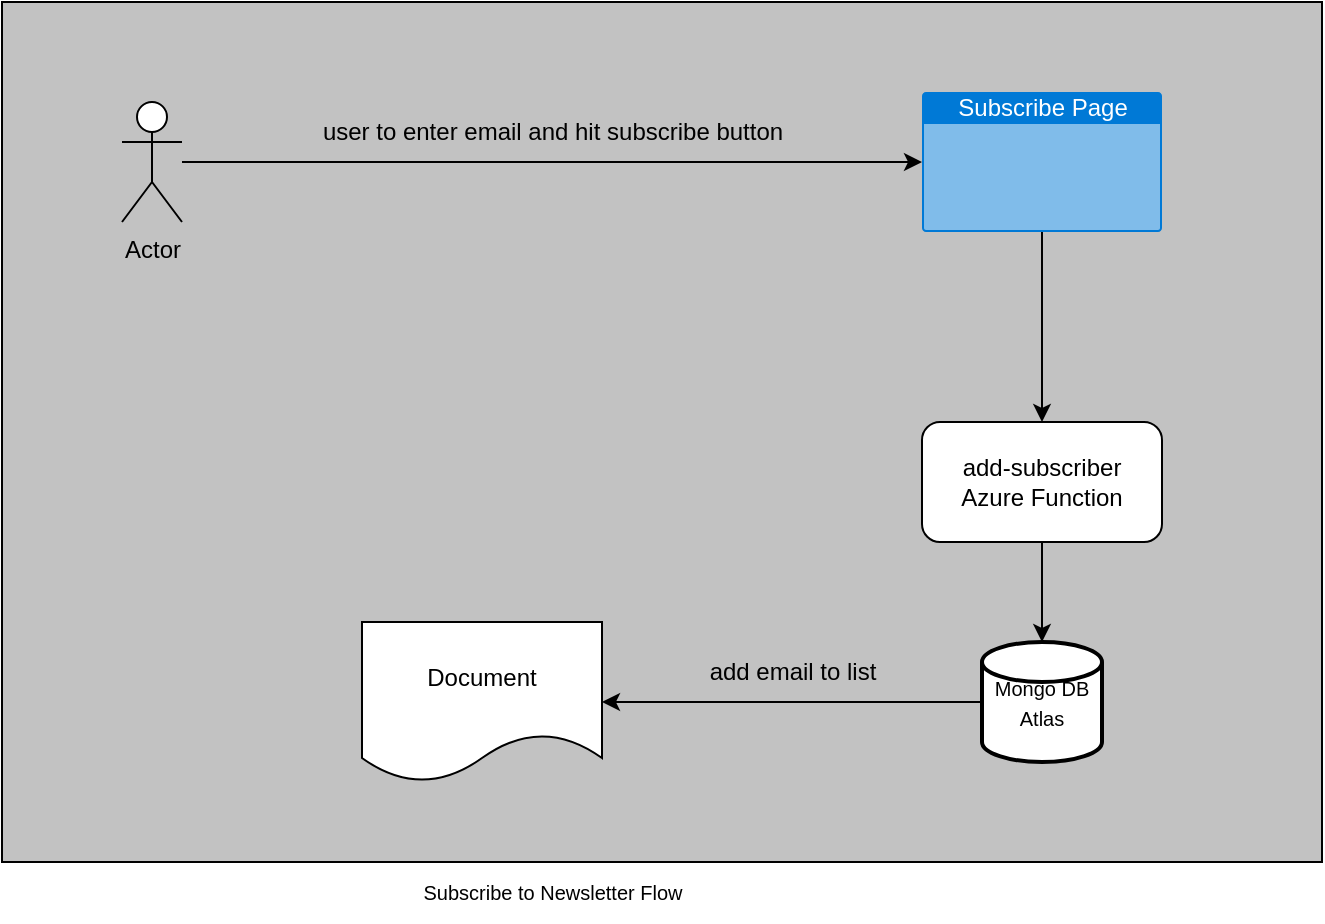 <mxfile version="20.3.0" type="device"><diagram id="5qGHr-6PyRzuCvCbiERK" name="Page-1"><mxGraphModel dx="1188" dy="638" grid="1" gridSize="10" guides="1" tooltips="1" connect="1" arrows="1" fold="1" page="1" pageScale="1" pageWidth="827" pageHeight="1169" math="0" shadow="0"><root><mxCell id="0"/><mxCell id="1" parent="0"/><mxCell id="T3-MXdjSjobmQk-rxyr_-16" value="" style="rounded=0;whiteSpace=wrap;html=1;fontSize=10;fillColor=#C2C2C2;" vertex="1" parent="1"><mxGeometry y="160" width="660" height="430" as="geometry"/></mxCell><mxCell id="T3-MXdjSjobmQk-rxyr_-4" style="edgeStyle=orthogonalEdgeStyle;rounded=0;orthogonalLoop=1;jettySize=auto;html=1;" edge="1" parent="1" source="T3-MXdjSjobmQk-rxyr_-1" target="T3-MXdjSjobmQk-rxyr_-3"><mxGeometry relative="1" as="geometry"/></mxCell><mxCell id="T3-MXdjSjobmQk-rxyr_-1" value="Actor" style="shape=umlActor;verticalLabelPosition=bottom;verticalAlign=top;html=1;outlineConnect=0;" vertex="1" parent="1"><mxGeometry x="60" y="210" width="30" height="60" as="geometry"/></mxCell><mxCell id="T3-MXdjSjobmQk-rxyr_-7" style="edgeStyle=orthogonalEdgeStyle;rounded=0;orthogonalLoop=1;jettySize=auto;html=1;entryX=0.5;entryY=0;entryDx=0;entryDy=0;" edge="1" parent="1" source="T3-MXdjSjobmQk-rxyr_-3" target="T3-MXdjSjobmQk-rxyr_-6"><mxGeometry relative="1" as="geometry"/></mxCell><mxCell id="T3-MXdjSjobmQk-rxyr_-3" value="Subscribe Page" style="html=1;strokeColor=none;fillColor=#0079D6;labelPosition=center;verticalLabelPosition=middle;verticalAlign=top;align=center;fontSize=12;outlineConnect=0;spacingTop=-6;fontColor=#FFFFFF;sketch=0;shape=mxgraph.sitemap.page;" vertex="1" parent="1"><mxGeometry x="460" y="205" width="120" height="70" as="geometry"/></mxCell><mxCell id="T3-MXdjSjobmQk-rxyr_-5" value="user to enter email and hit subscribe button" style="text;html=1;align=center;verticalAlign=middle;resizable=0;points=[];autosize=1;strokeColor=none;fillColor=none;" vertex="1" parent="1"><mxGeometry x="150" y="210" width="250" height="30" as="geometry"/></mxCell><mxCell id="T3-MXdjSjobmQk-rxyr_-9" style="edgeStyle=orthogonalEdgeStyle;rounded=0;orthogonalLoop=1;jettySize=auto;html=1;entryX=0.5;entryY=0;entryDx=0;entryDy=0;entryPerimeter=0;" edge="1" parent="1" source="T3-MXdjSjobmQk-rxyr_-6" target="T3-MXdjSjobmQk-rxyr_-8"><mxGeometry relative="1" as="geometry"/></mxCell><mxCell id="T3-MXdjSjobmQk-rxyr_-6" value="add-subscriber&lt;br&gt;Azure Function" style="rounded=1;whiteSpace=wrap;html=1;" vertex="1" parent="1"><mxGeometry x="460" y="370" width="120" height="60" as="geometry"/></mxCell><mxCell id="T3-MXdjSjobmQk-rxyr_-14" style="edgeStyle=orthogonalEdgeStyle;rounded=0;orthogonalLoop=1;jettySize=auto;html=1;entryX=1;entryY=0.5;entryDx=0;entryDy=0;fontSize=10;" edge="1" parent="1" source="T3-MXdjSjobmQk-rxyr_-8" target="T3-MXdjSjobmQk-rxyr_-10"><mxGeometry relative="1" as="geometry"/></mxCell><mxCell id="T3-MXdjSjobmQk-rxyr_-8" value="&lt;font style=&quot;font-size: 10px;&quot;&gt;Mongo DB&lt;br&gt;Atlas&lt;/font&gt;" style="strokeWidth=2;html=1;shape=mxgraph.flowchart.database;whiteSpace=wrap;" vertex="1" parent="1"><mxGeometry x="490" y="480" width="60" height="60" as="geometry"/></mxCell><mxCell id="T3-MXdjSjobmQk-rxyr_-10" value="Document" style="shape=document;whiteSpace=wrap;html=1;boundedLbl=1;" vertex="1" parent="1"><mxGeometry x="180" y="470" width="120" height="80" as="geometry"/></mxCell><mxCell id="T3-MXdjSjobmQk-rxyr_-12" value="add email to list" style="text;html=1;align=center;verticalAlign=middle;resizable=0;points=[];autosize=1;strokeColor=none;fillColor=none;" vertex="1" parent="1"><mxGeometry x="340" y="480" width="110" height="30" as="geometry"/></mxCell><mxCell id="T3-MXdjSjobmQk-rxyr_-18" value="Subscribe to Newsletter Flow" style="text;html=1;align=center;verticalAlign=middle;resizable=0;points=[];autosize=1;strokeColor=none;fillColor=none;fontSize=10;" vertex="1" parent="1"><mxGeometry x="200" y="590" width="150" height="30" as="geometry"/></mxCell></root></mxGraphModel></diagram></mxfile>